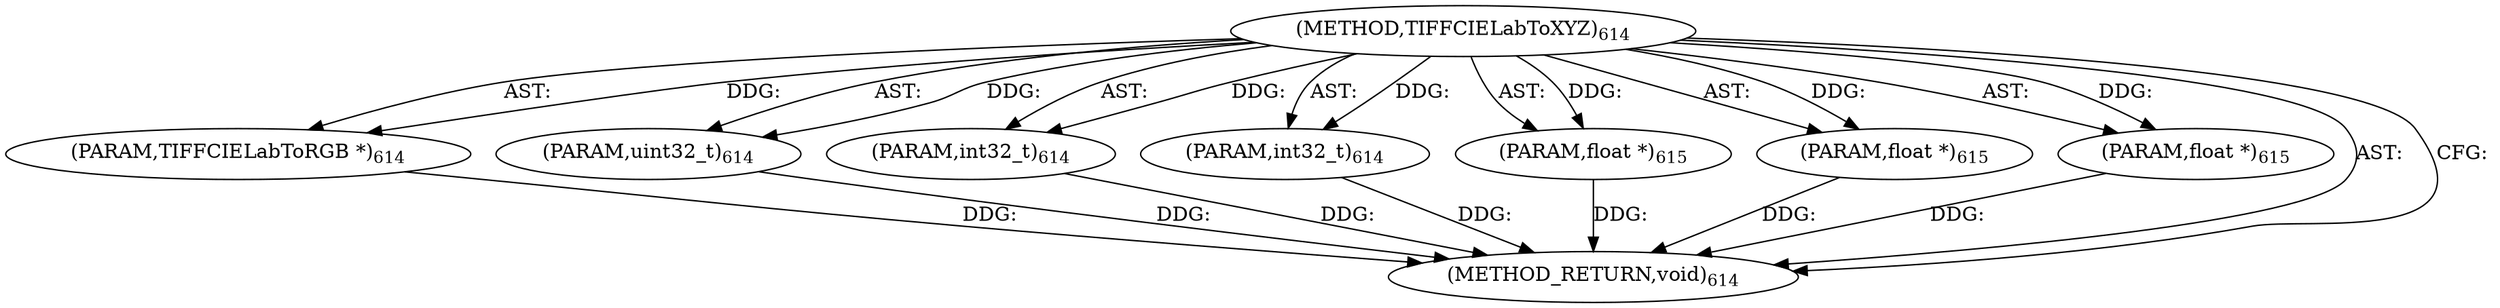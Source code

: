 digraph "TIFFCIELabToXYZ" {  
"9347" [label = <(METHOD,TIFFCIELabToXYZ)<SUB>614</SUB>> ]
"9348" [label = <(PARAM,TIFFCIELabToRGB *)<SUB>614</SUB>> ]
"9349" [label = <(PARAM,uint32_t)<SUB>614</SUB>> ]
"9350" [label = <(PARAM,int32_t)<SUB>614</SUB>> ]
"9351" [label = <(PARAM,int32_t)<SUB>614</SUB>> ]
"9352" [label = <(PARAM,float *)<SUB>615</SUB>> ]
"9353" [label = <(PARAM,float *)<SUB>615</SUB>> ]
"9354" [label = <(PARAM,float *)<SUB>615</SUB>> ]
"9355" [label = <(METHOD_RETURN,void)<SUB>614</SUB>> ]
  "9347" -> "9348"  [ label = "AST: "] 
  "9347" -> "9349"  [ label = "AST: "] 
  "9347" -> "9350"  [ label = "AST: "] 
  "9347" -> "9351"  [ label = "AST: "] 
  "9347" -> "9352"  [ label = "AST: "] 
  "9347" -> "9353"  [ label = "AST: "] 
  "9347" -> "9354"  [ label = "AST: "] 
  "9347" -> "9355"  [ label = "AST: "] 
  "9347" -> "9355"  [ label = "CFG: "] 
  "9348" -> "9355"  [ label = "DDG: "] 
  "9349" -> "9355"  [ label = "DDG: "] 
  "9350" -> "9355"  [ label = "DDG: "] 
  "9351" -> "9355"  [ label = "DDG: "] 
  "9352" -> "9355"  [ label = "DDG: "] 
  "9353" -> "9355"  [ label = "DDG: "] 
  "9354" -> "9355"  [ label = "DDG: "] 
  "9347" -> "9348"  [ label = "DDG: "] 
  "9347" -> "9349"  [ label = "DDG: "] 
  "9347" -> "9350"  [ label = "DDG: "] 
  "9347" -> "9351"  [ label = "DDG: "] 
  "9347" -> "9352"  [ label = "DDG: "] 
  "9347" -> "9353"  [ label = "DDG: "] 
  "9347" -> "9354"  [ label = "DDG: "] 
}
